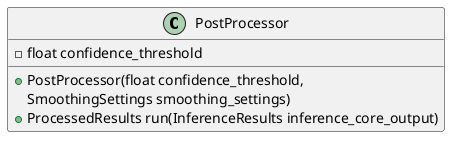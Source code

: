 ' File: postprocessor.puml

@startuml(id=PostProcessor)
class PostProcessor {    
   -float confidence_threshold       
   +PostProcessor(float confidence_threshold, 
                        SmoothingSettings smoothing_settings)
   +ProcessedResults run(InferenceResults inference_core_output)
}
@enduml

@startuml(id=Status)
enum Status {
    Trustworthy
    Untrustworthy
}
@enduml

@startuml(id=Coordinate)
object Coordinate {
    float x
    float y
    Status status
}
@enduml

@startuml(id=ProcessedResults)
object ProcessedResults {
    Coordinate head_top
    Coordinate upper_neck
    Coordinate right_shoulder
    ...
    Coordinate left_knee
    Coordinate left_ankle
}
@enduml

@startuml(id=SmoothingSettings)
object SmoothingSettings {
    float** sos_coefficients
}
@enduml
